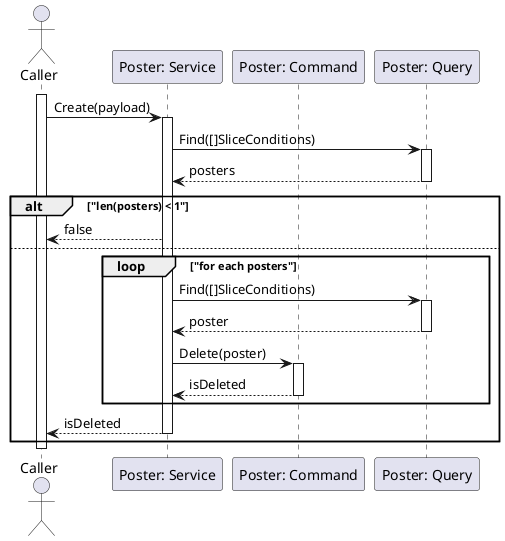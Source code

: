 @startuml CreatePoster

actor Caller
participant "Poster: Service" as PosterService
participant "Poster: Command" as PosterCommand
participant "Poster: Query" as PosterQuery

activate Caller

Caller->PosterService: Create(payload)
activate PosterService
PosterService->PosterQuery: Find([]SliceConditions)
activate PosterQuery
PosterQuery-->PosterService: posters
deactivate PosterQuery

alt "len(posters) < 1"
    PosterService-->Caller: false
else
    loop "for each posters"
        PosterService->PosterQuery: Find([]SliceConditions)
        activate PosterQuery
        PosterQuery-->PosterService: poster
        deactivate PosterQuery

        PosterService->PosterCommand: Delete(poster)
        activate PosterCommand
        PosterCommand-->PosterService: isDeleted
        deactivate PosterCommand
    end
    PosterService-->Caller: isDeleted
    deactivate PosterService
end

deactivate Caller

@enduml